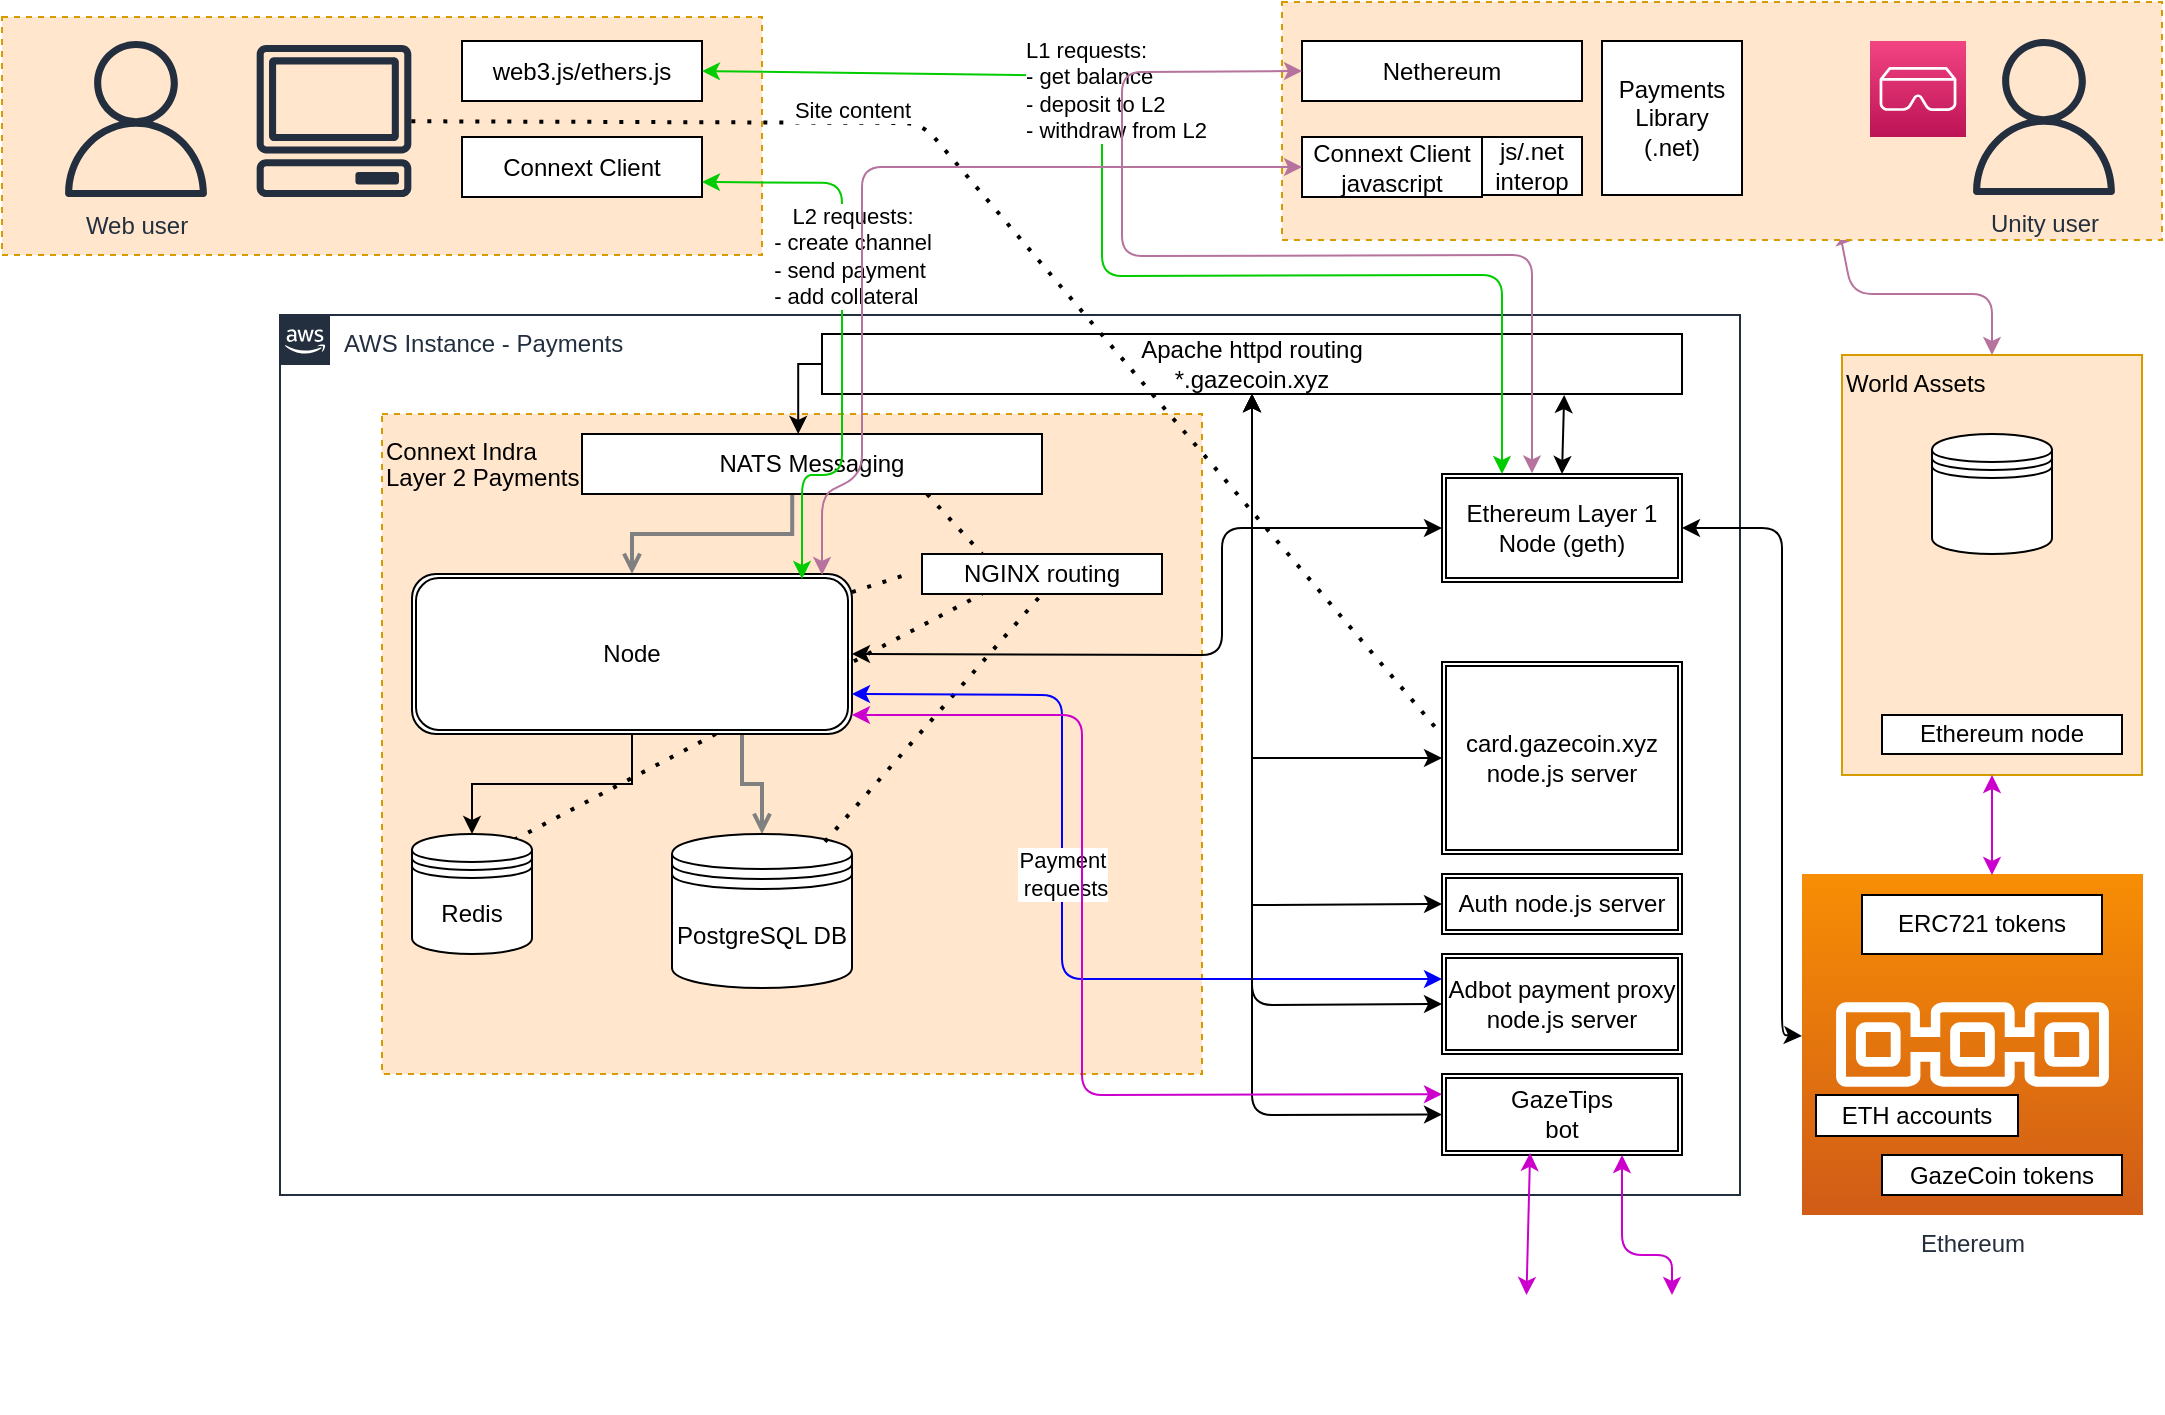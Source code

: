 <mxfile version="13.7.5" type="github">
  <diagram id="Ht1M8jgEwFfnCIfOTk4-" name="Page-1">
    <mxGraphModel dx="1388" dy="1646" grid="1" gridSize="10" guides="1" tooltips="1" connect="1" arrows="1" fold="1" page="1" pageScale="1" pageWidth="1169" pageHeight="827" math="0" shadow="0">
      <root>
        <mxCell id="0" />
        <mxCell id="1" parent="0" />
        <mxCell id="3GUSIG28P1bqkNb9e1wR-77" style="edgeStyle=orthogonalEdgeStyle;rounded=1;jumpStyle=sharp;orthogonalLoop=1;jettySize=auto;html=1;exitX=0.65;exitY=0.998;exitDx=0;exitDy=0;entryX=0.5;entryY=0;entryDx=0;entryDy=0;endArrow=classic;endFill=1;fontColor=#000000;startArrow=classicThin;startFill=1;strokeColor=#B5739D;exitPerimeter=0;" edge="1" parent="1" source="3GUSIG28P1bqkNb9e1wR-50" target="3GUSIG28P1bqkNb9e1wR-70">
          <mxGeometry relative="1" as="geometry">
            <Array as="points">
              <mxPoint x="945" y="-614" />
              <mxPoint x="1015" y="-614" />
            </Array>
          </mxGeometry>
        </mxCell>
        <mxCell id="3GUSIG28P1bqkNb9e1wR-50" value="" style="rounded=0;whiteSpace=wrap;html=1;fillColor=#ffe6cc;strokeColor=#d79b00;dashed=1;" vertex="1" parent="1">
          <mxGeometry x="660" y="-760" width="440" height="119" as="geometry" />
        </mxCell>
        <mxCell id="3GUSIG28P1bqkNb9e1wR-44" value="" style="rounded=0;whiteSpace=wrap;html=1;fillColor=#ffe6cc;strokeColor=#d79b00;dashed=1;" vertex="1" parent="1">
          <mxGeometry x="20" y="-752.5" width="380" height="119" as="geometry" />
        </mxCell>
        <mxCell id="3GUSIG28P1bqkNb9e1wR-15" value="&lt;p style=&quot;line-height: 10%&quot;&gt;Connext Indra&lt;/p&gt;&lt;p style=&quot;line-height: 10%&quot;&gt;Layer 2 Payments&lt;/p&gt;" style="rounded=0;whiteSpace=wrap;html=1;align=left;horizontal=1;verticalAlign=top;fillColor=#ffe6cc;strokeColor=#d79b00;dashed=1;" vertex="1" parent="1">
          <mxGeometry x="210" y="-554" width="410" height="330" as="geometry" />
        </mxCell>
        <mxCell id="3GUSIG28P1bqkNb9e1wR-33" value="" style="endArrow=none;dashed=1;html=1;dashPattern=1 3;strokeWidth=2;fontColor=#000000;entryX=0.25;entryY=1;entryDx=0;entryDy=0;exitX=0.85;exitY=0.05;exitDx=0;exitDy=0;exitPerimeter=0;" edge="1" parent="1" source="3GUSIG28P1bqkNb9e1wR-5" target="3GUSIG28P1bqkNb9e1wR-30">
          <mxGeometry width="50" height="50" relative="1" as="geometry">
            <mxPoint x="502.5" y="-494" as="sourcePoint" />
            <mxPoint x="530" y="-464" as="targetPoint" />
          </mxGeometry>
        </mxCell>
        <mxCell id="UEzPUAAOIrF-is8g5C7q-175" value="AWS Instance - Payments" style="points=[[0,0],[0.25,0],[0.5,0],[0.75,0],[1,0],[1,0.25],[1,0.5],[1,0.75],[1,1],[0.75,1],[0.5,1],[0.25,1],[0,1],[0,0.75],[0,0.5],[0,0.25]];outlineConnect=0;gradientColor=none;html=1;whiteSpace=wrap;fontSize=12;fontStyle=0;shape=mxgraph.aws4.group;grIcon=mxgraph.aws4.group_aws_cloud_alt;strokeColor=#232F3E;fillColor=none;verticalAlign=top;align=left;spacingLeft=30;fontColor=#232F3E;dashed=0;labelBackgroundColor=#ffffff;" parent="1" vertex="1">
          <mxGeometry x="159" y="-603.5" width="730" height="440" as="geometry" />
        </mxCell>
        <mxCell id="UEzPUAAOIrF-is8g5C7q-195" style="edgeStyle=orthogonalEdgeStyle;rounded=0;orthogonalLoop=1;jettySize=auto;html=1;startArrow=none;startFill=0;endArrow=open;endFill=0;strokeColor=#808080;strokeWidth=2;exitX=0.75;exitY=1;exitDx=0;exitDy=0;entryX=0.5;entryY=0;entryDx=0;entryDy=0;" parent="1" source="3GUSIG28P1bqkNb9e1wR-1" target="3GUSIG28P1bqkNb9e1wR-3" edge="1">
          <mxGeometry relative="1" as="geometry">
            <mxPoint x="264" y="-524.4" as="sourcePoint" />
            <mxPoint x="510" y="-526.5" as="targetPoint" />
          </mxGeometry>
        </mxCell>
        <mxCell id="UEzPUAAOIrF-is8g5C7q-198" style="edgeStyle=orthogonalEdgeStyle;rounded=0;orthogonalLoop=1;jettySize=auto;html=1;startArrow=none;startFill=0;endArrow=open;endFill=0;strokeColor=#808080;strokeWidth=2;exitX=0.457;exitY=0.967;exitDx=0;exitDy=0;entryX=0.5;entryY=0;entryDx=0;entryDy=0;exitPerimeter=0;" parent="1" source="3GUSIG28P1bqkNb9e1wR-4" target="3GUSIG28P1bqkNb9e1wR-1" edge="1">
          <mxGeometry relative="1" as="geometry">
            <Array as="points" />
            <mxPoint x="510" y="-503.5" as="sourcePoint" />
            <mxPoint x="295" y="-314" as="targetPoint" />
          </mxGeometry>
        </mxCell>
        <mxCell id="3GUSIG28P1bqkNb9e1wR-8" style="edgeStyle=orthogonalEdgeStyle;rounded=0;orthogonalLoop=1;jettySize=auto;html=1;exitX=0.5;exitY=1;exitDx=0;exitDy=0;" edge="1" parent="1" source="3GUSIG28P1bqkNb9e1wR-1" target="3GUSIG28P1bqkNb9e1wR-5">
          <mxGeometry relative="1" as="geometry" />
        </mxCell>
        <mxCell id="3GUSIG28P1bqkNb9e1wR-1" value="Node" style="shape=ext;double=1;rounded=1;whiteSpace=wrap;html=1;" vertex="1" parent="1">
          <mxGeometry x="225" y="-474" width="220" height="80" as="geometry" />
        </mxCell>
        <mxCell id="3GUSIG28P1bqkNb9e1wR-3" value="PostgreSQL DB" style="shape=datastore;whiteSpace=wrap;html=1;" vertex="1" parent="1">
          <mxGeometry x="355" y="-344" width="90" height="77" as="geometry" />
        </mxCell>
        <mxCell id="3GUSIG28P1bqkNb9e1wR-4" value="NATS Messaging" style="rounded=0;whiteSpace=wrap;html=1;" vertex="1" parent="1">
          <mxGeometry x="310" y="-544" width="230" height="30" as="geometry" />
        </mxCell>
        <mxCell id="3GUSIG28P1bqkNb9e1wR-5" value="Redis" style="shape=datastore;whiteSpace=wrap;html=1;" vertex="1" parent="1">
          <mxGeometry x="225" y="-344" width="60" height="60" as="geometry" />
        </mxCell>
        <mxCell id="3GUSIG28P1bqkNb9e1wR-14" style="edgeStyle=orthogonalEdgeStyle;rounded=0;orthogonalLoop=1;jettySize=auto;html=1;exitX=0;exitY=0.5;exitDx=0;exitDy=0;entryX=0.47;entryY=0;entryDx=0;entryDy=0;entryPerimeter=0;endArrow=classic;endFill=1;" edge="1" parent="1" source="3GUSIG28P1bqkNb9e1wR-11" target="3GUSIG28P1bqkNb9e1wR-4">
          <mxGeometry relative="1" as="geometry" />
        </mxCell>
        <mxCell id="3GUSIG28P1bqkNb9e1wR-11" value="Apache httpd routing&lt;br&gt;*.gazecoin.xyz" style="rounded=0;whiteSpace=wrap;html=1;" vertex="1" parent="1">
          <mxGeometry x="430" y="-594" width="430" height="30" as="geometry" />
        </mxCell>
        <mxCell id="3GUSIG28P1bqkNb9e1wR-16" value="Ethereum Layer 1 Node (geth)" style="shape=ext;double=1;rounded=0;whiteSpace=wrap;html=1;" vertex="1" parent="1">
          <mxGeometry x="740" y="-524" width="120" height="54" as="geometry" />
        </mxCell>
        <mxCell id="3GUSIG28P1bqkNb9e1wR-18" value="Ethereum" style="outlineConnect=0;fontColor=#232F3E;gradientColor=#F78E04;gradientDirection=north;fillColor=#D05C17;strokeColor=#ffffff;dashed=0;verticalLabelPosition=bottom;verticalAlign=top;align=center;html=1;fontSize=12;fontStyle=0;aspect=fixed;shape=mxgraph.aws4.resourceIcon;resIcon=mxgraph.aws4.blockchain;" vertex="1" parent="1">
          <mxGeometry x="920" y="-324" width="170.5" height="170.5" as="geometry" />
        </mxCell>
        <mxCell id="3GUSIG28P1bqkNb9e1wR-19" value="" style="endArrow=classic;startArrow=classic;html=1;fontColor=#000000;exitX=1;exitY=0.5;exitDx=0;exitDy=0;" edge="1" parent="1" source="3GUSIG28P1bqkNb9e1wR-16" target="3GUSIG28P1bqkNb9e1wR-18">
          <mxGeometry width="50" height="50" relative="1" as="geometry">
            <mxPoint x="500" y="-394" as="sourcePoint" />
            <mxPoint x="550" y="-444" as="targetPoint" />
            <Array as="points">
              <mxPoint x="910" y="-497" />
              <mxPoint x="910" y="-243.5" />
            </Array>
          </mxGeometry>
        </mxCell>
        <mxCell id="3GUSIG28P1bqkNb9e1wR-20" value="card.gazecoin.xyz node.js server" style="shape=ext;double=1;rounded=0;whiteSpace=wrap;html=1;fontColor=#000000;" vertex="1" parent="1">
          <mxGeometry x="740" y="-430" width="120" height="96" as="geometry" />
        </mxCell>
        <mxCell id="3GUSIG28P1bqkNb9e1wR-21" value="" style="endArrow=classic;startArrow=classic;html=1;fontColor=#000000;entryX=0.5;entryY=1;entryDx=0;entryDy=0;exitX=0;exitY=0.5;exitDx=0;exitDy=0;edgeStyle=orthogonalEdgeStyle;rounded=0;" edge="1" parent="1" source="3GUSIG28P1bqkNb9e1wR-20" target="3GUSIG28P1bqkNb9e1wR-11">
          <mxGeometry width="50" height="50" relative="1" as="geometry">
            <mxPoint x="500" y="-394" as="sourcePoint" />
            <mxPoint x="550" y="-444" as="targetPoint" />
          </mxGeometry>
        </mxCell>
        <mxCell id="3GUSIG28P1bqkNb9e1wR-24" value="" style="endArrow=classic;startArrow=classic;html=1;fontColor=#000000;entryX=0.863;entryY=1.017;entryDx=0;entryDy=0;entryPerimeter=0;exitX=0.5;exitY=0;exitDx=0;exitDy=0;" edge="1" parent="1" source="3GUSIG28P1bqkNb9e1wR-16" target="3GUSIG28P1bqkNb9e1wR-11">
          <mxGeometry width="50" height="50" relative="1" as="geometry">
            <mxPoint x="500" y="-394" as="sourcePoint" />
            <mxPoint x="550" y="-444" as="targetPoint" />
          </mxGeometry>
        </mxCell>
        <mxCell id="3GUSIG28P1bqkNb9e1wR-25" value="Auth node.js server" style="shape=ext;double=1;rounded=0;whiteSpace=wrap;html=1;fontColor=#000000;" vertex="1" parent="1">
          <mxGeometry x="740" y="-324" width="120" height="30" as="geometry" />
        </mxCell>
        <mxCell id="3GUSIG28P1bqkNb9e1wR-26" value="Adbot payment proxy&lt;br&gt;node.js server" style="shape=ext;double=1;rounded=0;whiteSpace=wrap;html=1;fontColor=#000000;" vertex="1" parent="1">
          <mxGeometry x="740" y="-284" width="120" height="50" as="geometry" />
        </mxCell>
        <mxCell id="3GUSIG28P1bqkNb9e1wR-27" value="" style="endArrow=classic;startArrow=classic;html=1;fontColor=#000000;exitX=0;exitY=0.5;exitDx=0;exitDy=0;rounded=0;entryX=0.5;entryY=1;entryDx=0;entryDy=0;" edge="1" parent="1" source="3GUSIG28P1bqkNb9e1wR-25" target="3GUSIG28P1bqkNb9e1wR-11">
          <mxGeometry width="50" height="50" relative="1" as="geometry">
            <mxPoint x="500" y="-414" as="sourcePoint" />
            <mxPoint x="720" y="-564" as="targetPoint" />
            <Array as="points">
              <mxPoint x="645" y="-308.5" />
            </Array>
          </mxGeometry>
        </mxCell>
        <mxCell id="3GUSIG28P1bqkNb9e1wR-29" value="" style="endArrow=classic;startArrow=classic;html=1;fontColor=#000000;exitX=0;exitY=0.5;exitDx=0;exitDy=0;entryX=0.5;entryY=1;entryDx=0;entryDy=0;" edge="1" parent="1" source="3GUSIG28P1bqkNb9e1wR-26" target="3GUSIG28P1bqkNb9e1wR-11">
          <mxGeometry width="50" height="50" relative="1" as="geometry">
            <mxPoint x="500" y="-414" as="sourcePoint" />
            <mxPoint x="720" y="-564" as="targetPoint" />
            <Array as="points">
              <mxPoint x="645" y="-258.5" />
            </Array>
          </mxGeometry>
        </mxCell>
        <mxCell id="3GUSIG28P1bqkNb9e1wR-30" value="NGINX routing" style="rounded=0;whiteSpace=wrap;html=1;" vertex="1" parent="1">
          <mxGeometry x="480" y="-484" width="120" height="20" as="geometry" />
        </mxCell>
        <mxCell id="3GUSIG28P1bqkNb9e1wR-31" value="" style="endArrow=none;dashed=1;html=1;dashPattern=1 3;strokeWidth=2;fontColor=#000000;entryX=0.25;entryY=0;entryDx=0;entryDy=0;exitX=0.75;exitY=1;exitDx=0;exitDy=0;" edge="1" parent="1" source="3GUSIG28P1bqkNb9e1wR-4" target="3GUSIG28P1bqkNb9e1wR-30">
          <mxGeometry width="50" height="50" relative="1" as="geometry">
            <mxPoint x="500" y="-414" as="sourcePoint" />
            <mxPoint x="550" y="-464" as="targetPoint" />
          </mxGeometry>
        </mxCell>
        <mxCell id="3GUSIG28P1bqkNb9e1wR-32" value="" style="endArrow=none;dashed=1;html=1;dashPattern=1 3;strokeWidth=2;fontColor=#000000;entryX=-0.058;entryY=0.5;entryDx=0;entryDy=0;exitX=1;exitY=0.113;exitDx=0;exitDy=0;entryPerimeter=0;exitPerimeter=0;" edge="1" parent="1" source="3GUSIG28P1bqkNb9e1wR-1" target="3GUSIG28P1bqkNb9e1wR-30">
          <mxGeometry width="50" height="50" relative="1" as="geometry">
            <mxPoint x="492.5" y="-504" as="sourcePoint" />
            <mxPoint x="520" y="-474" as="targetPoint" />
          </mxGeometry>
        </mxCell>
        <mxCell id="3GUSIG28P1bqkNb9e1wR-34" value="" style="endArrow=none;dashed=1;html=1;dashPattern=1 3;strokeWidth=2;fontColor=#000000;entryX=0.5;entryY=1;entryDx=0;entryDy=0;exitX=0.85;exitY=0.05;exitDx=0;exitDy=0;exitPerimeter=0;" edge="1" parent="1" source="3GUSIG28P1bqkNb9e1wR-3" target="3GUSIG28P1bqkNb9e1wR-30">
          <mxGeometry width="50" height="50" relative="1" as="geometry">
            <mxPoint x="512.5" y="-484" as="sourcePoint" />
            <mxPoint x="540" y="-454" as="targetPoint" />
          </mxGeometry>
        </mxCell>
        <mxCell id="3GUSIG28P1bqkNb9e1wR-35" value="" style="endArrow=classic;startArrow=classic;html=1;fontColor=#000000;exitX=1;exitY=0.5;exitDx=0;exitDy=0;entryX=0;entryY=0.5;entryDx=0;entryDy=0;" edge="1" parent="1" source="3GUSIG28P1bqkNb9e1wR-1" target="3GUSIG28P1bqkNb9e1wR-16">
          <mxGeometry width="50" height="50" relative="1" as="geometry">
            <mxPoint x="500" y="-414" as="sourcePoint" />
            <mxPoint x="550" y="-464" as="targetPoint" />
            <Array as="points">
              <mxPoint x="630" y="-433.5" />
              <mxPoint x="630" y="-497" />
            </Array>
          </mxGeometry>
        </mxCell>
        <mxCell id="3GUSIG28P1bqkNb9e1wR-38" value="" style="outlineConnect=0;fontColor=#232F3E;gradientColor=none;fillColor=#232F3E;strokeColor=none;dashed=0;verticalLabelPosition=bottom;verticalAlign=top;align=center;html=1;fontSize=12;fontStyle=0;aspect=fixed;pointerEvents=1;shape=mxgraph.aws4.client;" vertex="1" parent="1">
          <mxGeometry x="147" y="-738.5" width="78" height="76" as="geometry" />
        </mxCell>
        <mxCell id="3GUSIG28P1bqkNb9e1wR-39" value="Unity user" style="outlineConnect=0;fontColor=#232F3E;gradientColor=none;fillColor=#232F3E;strokeColor=none;dashed=0;verticalLabelPosition=bottom;verticalAlign=top;align=center;html=1;fontSize=12;fontStyle=0;aspect=fixed;pointerEvents=1;shape=mxgraph.aws4.user;" vertex="1" parent="1">
          <mxGeometry x="1002" y="-741.5" width="78" height="78" as="geometry" />
        </mxCell>
        <mxCell id="3GUSIG28P1bqkNb9e1wR-40" value="Web user" style="outlineConnect=0;fontColor=#232F3E;gradientColor=none;fillColor=#232F3E;strokeColor=none;dashed=0;verticalLabelPosition=bottom;verticalAlign=top;align=center;html=1;fontSize=12;fontStyle=0;aspect=fixed;pointerEvents=1;shape=mxgraph.aws4.user;" vertex="1" parent="1">
          <mxGeometry x="48" y="-740.5" width="78" height="78" as="geometry" />
        </mxCell>
        <mxCell id="3GUSIG28P1bqkNb9e1wR-41" value="" style="endArrow=none;dashed=1;html=1;dashPattern=1 3;strokeWidth=2;fontColor=#000000;entryX=0;entryY=0.381;entryDx=0;entryDy=0;entryPerimeter=0;" edge="1" parent="1" source="3GUSIG28P1bqkNb9e1wR-38" target="3GUSIG28P1bqkNb9e1wR-20">
          <mxGeometry width="50" height="50" relative="1" as="geometry">
            <mxPoint x="500" y="-613.5" as="sourcePoint" />
            <mxPoint x="550" y="-663.5" as="targetPoint" />
            <Array as="points">
              <mxPoint x="480" y="-699.5" />
            </Array>
          </mxGeometry>
        </mxCell>
        <mxCell id="3GUSIG28P1bqkNb9e1wR-42" value="Site content" style="edgeLabel;html=1;align=center;verticalAlign=middle;resizable=0;points=[];fontColor=#000000;" vertex="1" connectable="0" parent="3GUSIG28P1bqkNb9e1wR-41">
          <mxGeometry x="0.437" relative="1" as="geometry">
            <mxPoint x="-175.94" y="-172.28" as="offset" />
          </mxGeometry>
        </mxCell>
        <mxCell id="3GUSIG28P1bqkNb9e1wR-43" value="Connext Client" style="rounded=0;whiteSpace=wrap;html=1;fontColor=#000000;" vertex="1" parent="1">
          <mxGeometry x="250" y="-692.5" width="120" height="30" as="geometry" />
        </mxCell>
        <mxCell id="3GUSIG28P1bqkNb9e1wR-45" value="" style="endArrow=classic;startArrow=classic;html=1;fontColor=#000000;exitX=1;exitY=0.75;exitDx=0;exitDy=0;fillColor=#e1d5e7;strokeColor=#00CC00;" edge="1" parent="1" source="3GUSIG28P1bqkNb9e1wR-43">
          <mxGeometry width="50" height="50" relative="1" as="geometry">
            <mxPoint x="500" y="-403.5" as="sourcePoint" />
            <mxPoint x="420" y="-471.5" as="targetPoint" />
            <Array as="points">
              <mxPoint x="440" y="-669.5" />
              <mxPoint x="440" y="-523.5" />
              <mxPoint x="420" y="-523.5" />
              <mxPoint x="420" y="-493.5" />
              <mxPoint x="420" y="-471.5" />
            </Array>
          </mxGeometry>
        </mxCell>
        <mxCell id="3GUSIG28P1bqkNb9e1wR-46" value="L2 requests:&lt;br&gt;- create channel&lt;br&gt;&lt;div style=&quot;text-align: left&quot;&gt;- send payment&lt;/div&gt;&lt;div style=&quot;text-align: left&quot;&gt;- add collateral&lt;/div&gt;" style="edgeLabel;html=1;align=center;verticalAlign=middle;resizable=0;points=[];fontColor=#000000;" vertex="1" connectable="0" parent="3GUSIG28P1bqkNb9e1wR-45">
          <mxGeometry x="-0.109" y="1" relative="1" as="geometry">
            <mxPoint x="4" y="-22" as="offset" />
          </mxGeometry>
        </mxCell>
        <mxCell id="3GUSIG28P1bqkNb9e1wR-47" value="web3.js/ethers.js" style="rounded=0;whiteSpace=wrap;html=1;fontColor=#000000;" vertex="1" parent="1">
          <mxGeometry x="250" y="-740.5" width="120" height="30" as="geometry" />
        </mxCell>
        <mxCell id="3GUSIG28P1bqkNb9e1wR-48" value="" style="endArrow=classic;startArrow=classic;html=1;fontColor=#000000;exitX=1;exitY=0.5;exitDx=0;exitDy=0;fillColor=#e1d5e7;strokeColor=#00CC00;entryX=0.25;entryY=0;entryDx=0;entryDy=0;" edge="1" parent="1" source="3GUSIG28P1bqkNb9e1wR-47" target="3GUSIG28P1bqkNb9e1wR-16">
          <mxGeometry width="50" height="50" relative="1" as="geometry">
            <mxPoint x="380" y="-660" as="sourcePoint" />
            <mxPoint x="800" y="-723.5" as="targetPoint" />
            <Array as="points">
              <mxPoint x="570" y="-723" />
              <mxPoint x="570" y="-623" />
              <mxPoint x="770" y="-623.5" />
            </Array>
          </mxGeometry>
        </mxCell>
        <mxCell id="3GUSIG28P1bqkNb9e1wR-49" value="L1 requests:&lt;br&gt;&lt;div&gt;- get balance&lt;/div&gt;&lt;div&gt;- deposit to L2&lt;/div&gt;&lt;div&gt;- withdraw from L2&lt;/div&gt;" style="edgeLabel;html=1;align=left;verticalAlign=middle;resizable=0;points=[];fontColor=#000000;" vertex="1" connectable="0" parent="3GUSIG28P1bqkNb9e1wR-48">
          <mxGeometry x="-0.109" y="1" relative="1" as="geometry">
            <mxPoint x="-41" y="-60.54" as="offset" />
          </mxGeometry>
        </mxCell>
        <mxCell id="3GUSIG28P1bqkNb9e1wR-51" value="" style="outlineConnect=0;fontColor=#232F3E;gradientColor=#F34482;gradientDirection=north;fillColor=#BC1356;strokeColor=#ffffff;dashed=0;verticalLabelPosition=bottom;verticalAlign=top;align=center;html=1;fontSize=12;fontStyle=0;aspect=fixed;shape=mxgraph.aws4.resourceIcon;resIcon=mxgraph.aws4.ar_vr;" vertex="1" parent="1">
          <mxGeometry x="954" y="-740.5" width="48" height="48" as="geometry" />
        </mxCell>
        <mxCell id="3GUSIG28P1bqkNb9e1wR-52" value="Connext Client javascript" style="rounded=0;whiteSpace=wrap;html=1;fontColor=#000000;" vertex="1" parent="1">
          <mxGeometry x="670" y="-692.5" width="90" height="30" as="geometry" />
        </mxCell>
        <mxCell id="3GUSIG28P1bqkNb9e1wR-53" value="Nethereum" style="rounded=0;whiteSpace=wrap;html=1;fontColor=#000000;" vertex="1" parent="1">
          <mxGeometry x="670" y="-740.5" width="140" height="30" as="geometry" />
        </mxCell>
        <mxCell id="3GUSIG28P1bqkNb9e1wR-56" value="" style="endArrow=classic;startArrow=classic;html=1;fontColor=#000000;exitX=0;exitY=0.5;exitDx=0;exitDy=0;fillColor=#e1d5e7;entryX=0.375;entryY=-0.006;entryDx=0;entryDy=0;entryPerimeter=0;strokeColor=#B5739D;" edge="1" source="3GUSIG28P1bqkNb9e1wR-53" parent="1" target="3GUSIG28P1bqkNb9e1wR-16">
          <mxGeometry width="50" height="50" relative="1" as="geometry">
            <mxPoint x="638" y="-702.5" as="sourcePoint" />
            <mxPoint x="1028" y="-566.5" as="targetPoint" />
            <Array as="points">
              <mxPoint x="580" y="-725" />
              <mxPoint x="580" y="-633" />
              <mxPoint x="785" y="-633.5" />
            </Array>
          </mxGeometry>
        </mxCell>
        <mxCell id="3GUSIG28P1bqkNb9e1wR-54" value="" style="endArrow=classic;startArrow=classic;html=1;fontColor=#000000;exitX=0;exitY=0.5;exitDx=0;exitDy=0;fillColor=#e1d5e7;strokeColor=#B5739D;" edge="1" source="3GUSIG28P1bqkNb9e1wR-52" parent="1">
          <mxGeometry width="50" height="50" relative="1" as="geometry">
            <mxPoint x="758" y="-446" as="sourcePoint" />
            <mxPoint x="430" y="-473.5" as="targetPoint" />
            <Array as="points">
              <mxPoint x="450" y="-677.5" />
              <mxPoint x="450" y="-523.5" />
              <mxPoint x="430" y="-513.5" />
              <mxPoint x="430" y="-473.5" />
            </Array>
          </mxGeometry>
        </mxCell>
        <mxCell id="3GUSIG28P1bqkNb9e1wR-58" value="js/.net interop" style="rounded=0;whiteSpace=wrap;html=1;fontColor=#000000;" vertex="1" parent="1">
          <mxGeometry x="760" y="-692.5" width="50" height="29" as="geometry" />
        </mxCell>
        <mxCell id="3GUSIG28P1bqkNb9e1wR-59" value="Payments&lt;br&gt;Library (.net)" style="rounded=0;whiteSpace=wrap;html=1;fontColor=#000000;" vertex="1" parent="1">
          <mxGeometry x="820" y="-740.5" width="70" height="77" as="geometry" />
        </mxCell>
        <mxCell id="3GUSIG28P1bqkNb9e1wR-60" value="" style="endArrow=classic;startArrow=classic;html=1;fontColor=#000000;entryX=0;entryY=0.25;entryDx=0;entryDy=0;exitX=1;exitY=0.75;exitDx=0;exitDy=0;strokeColor=#0000FF;" edge="1" parent="1" source="3GUSIG28P1bqkNb9e1wR-1" target="3GUSIG28P1bqkNb9e1wR-26">
          <mxGeometry width="50" height="50" relative="1" as="geometry">
            <mxPoint x="500" y="-443.5" as="sourcePoint" />
            <mxPoint x="550" y="-493.5" as="targetPoint" />
            <Array as="points">
              <mxPoint x="550" y="-413.5" />
              <mxPoint x="550" y="-271.5" />
            </Array>
          </mxGeometry>
        </mxCell>
        <mxCell id="3GUSIG28P1bqkNb9e1wR-61" value="Payment&lt;br&gt;&amp;nbsp;requests" style="edgeLabel;html=1;align=center;verticalAlign=middle;resizable=0;points=[];fontColor=#000000;" vertex="1" connectable="0" parent="3GUSIG28P1bqkNb9e1wR-60">
          <mxGeometry x="0.03" relative="1" as="geometry">
            <mxPoint y="-30.5" as="offset" />
          </mxGeometry>
        </mxCell>
        <mxCell id="3GUSIG28P1bqkNb9e1wR-62" value="GazeTips&lt;br&gt;bot" style="shape=ext;double=1;rounded=0;whiteSpace=wrap;html=1;fontColor=#000000;" vertex="1" parent="1">
          <mxGeometry x="740" y="-224" width="120" height="40.5" as="geometry" />
        </mxCell>
        <mxCell id="3GUSIG28P1bqkNb9e1wR-63" value="" style="endArrow=classic;startArrow=classic;html=1;fontColor=#000000;entryX=0.5;entryY=1;entryDx=0;entryDy=0;exitX=0;exitY=0.5;exitDx=0;exitDy=0;" edge="1" parent="1" source="3GUSIG28P1bqkNb9e1wR-62" target="3GUSIG28P1bqkNb9e1wR-11">
          <mxGeometry width="50" height="50" relative="1" as="geometry">
            <mxPoint x="500" y="-453.5" as="sourcePoint" />
            <mxPoint x="550" y="-503.5" as="targetPoint" />
            <Array as="points">
              <mxPoint x="645" y="-203.5" />
            </Array>
          </mxGeometry>
        </mxCell>
        <mxCell id="3GUSIG28P1bqkNb9e1wR-64" value="" style="endArrow=classic;startArrow=classic;html=1;fontColor=#000000;entryX=0;entryY=0.25;entryDx=0;entryDy=0;strokeColor=#CC00CC;" edge="1" parent="1" target="3GUSIG28P1bqkNb9e1wR-62">
          <mxGeometry width="50" height="50" relative="1" as="geometry">
            <mxPoint x="445" y="-403.5" as="sourcePoint" />
            <mxPoint x="750" y="-261.5" as="targetPoint" />
            <Array as="points">
              <mxPoint x="560" y="-403.5" />
              <mxPoint x="560" y="-213.5" />
            </Array>
          </mxGeometry>
        </mxCell>
        <mxCell id="3GUSIG28P1bqkNb9e1wR-66" value="" style="shape=image;html=1;verticalAlign=top;verticalLabelPosition=bottom;labelBackgroundColor=#ffffff;imageAspect=0;aspect=fixed;image=https://cdn0.iconfinder.com/data/icons/social-flat-rounded-rects/512/telegram-128.png;fontColor=#000000;" vertex="1" parent="1">
          <mxGeometry x="830" y="-113.5" width="50" height="50" as="geometry" />
        </mxCell>
        <mxCell id="3GUSIG28P1bqkNb9e1wR-67" value="" style="shape=image;html=1;verticalAlign=top;verticalLabelPosition=bottom;labelBackgroundColor=#ffffff;imageAspect=0;aspect=fixed;image=https://cdn0.iconfinder.com/data/icons/free-social-media-set/24/discord-128.png;fontColor=#000000;" vertex="1" parent="1">
          <mxGeometry x="752" y="-113.5" width="59" height="59" as="geometry" />
        </mxCell>
        <mxCell id="3GUSIG28P1bqkNb9e1wR-68" value="" style="endArrow=classic;startArrow=classic;html=1;strokeColor=#CC00CC;fontColor=#000000;exitX=0.367;exitY=0.975;exitDx=0;exitDy=0;exitPerimeter=0;" edge="1" parent="1" source="3GUSIG28P1bqkNb9e1wR-62" target="3GUSIG28P1bqkNb9e1wR-67">
          <mxGeometry width="50" height="50" relative="1" as="geometry">
            <mxPoint x="500" y="-353.5" as="sourcePoint" />
            <mxPoint x="550" y="-403.5" as="targetPoint" />
          </mxGeometry>
        </mxCell>
        <mxCell id="3GUSIG28P1bqkNb9e1wR-69" value="" style="endArrow=classic;startArrow=classic;html=1;strokeColor=#CC00CC;fontColor=#000000;exitX=0.75;exitY=1;exitDx=0;exitDy=0;entryX=0.5;entryY=0;entryDx=0;entryDy=0;" edge="1" parent="1" source="3GUSIG28P1bqkNb9e1wR-62" target="3GUSIG28P1bqkNb9e1wR-66">
          <mxGeometry width="50" height="50" relative="1" as="geometry">
            <mxPoint x="794.04" y="-174.512" as="sourcePoint" />
            <mxPoint x="792.245" y="-103.5" as="targetPoint" />
            <Array as="points">
              <mxPoint x="830" y="-133.5" />
              <mxPoint x="855" y="-133.5" />
            </Array>
          </mxGeometry>
        </mxCell>
        <mxCell id="3GUSIG28P1bqkNb9e1wR-70" value="World Assets" style="rounded=0;whiteSpace=wrap;html=1;fillColor=#ffe6cc;strokeColor=#d79b00;align=left;horizontal=1;verticalAlign=top;" vertex="1" parent="1">
          <mxGeometry x="940" y="-583.5" width="150" height="210" as="geometry" />
        </mxCell>
        <mxCell id="3GUSIG28P1bqkNb9e1wR-71" value="" style="shape=datastore;whiteSpace=wrap;html=1;fontColor=#000000;" vertex="1" parent="1">
          <mxGeometry x="985" y="-544" width="60" height="60" as="geometry" />
        </mxCell>
        <mxCell id="3GUSIG28P1bqkNb9e1wR-72" value="ERC721 tokens" style="rounded=0;whiteSpace=wrap;html=1;fontColor=#000000;" vertex="1" parent="1">
          <mxGeometry x="950" y="-313.5" width="120" height="29.5" as="geometry" />
        </mxCell>
        <mxCell id="3GUSIG28P1bqkNb9e1wR-73" value="GazeCoin tokens" style="rounded=0;whiteSpace=wrap;html=1;fontColor=#000000;" vertex="1" parent="1">
          <mxGeometry x="960" y="-183.5" width="120" height="20" as="geometry" />
        </mxCell>
        <mxCell id="3GUSIG28P1bqkNb9e1wR-74" value="ETH accounts" style="rounded=0;whiteSpace=wrap;html=1;fontColor=#000000;" vertex="1" parent="1">
          <mxGeometry x="927" y="-213.5" width="101" height="20.5" as="geometry" />
        </mxCell>
        <mxCell id="3GUSIG28P1bqkNb9e1wR-75" value="Ethereum node" style="rounded=0;whiteSpace=wrap;html=1;fontColor=#000000;" vertex="1" parent="1">
          <mxGeometry x="960" y="-403.5" width="120" height="19.5" as="geometry" />
        </mxCell>
        <mxCell id="3GUSIG28P1bqkNb9e1wR-78" value="" style="endArrow=classic;startArrow=classic;html=1;strokeColor=#CC00CC;fontColor=#000000;entryX=0.5;entryY=1;entryDx=0;entryDy=0;" edge="1" parent="1" target="3GUSIG28P1bqkNb9e1wR-70">
          <mxGeometry width="50" height="50" relative="1" as="geometry">
            <mxPoint x="1015" y="-323.5" as="sourcePoint" />
            <mxPoint x="550" y="-473.5" as="targetPoint" />
            <Array as="points" />
          </mxGeometry>
        </mxCell>
      </root>
    </mxGraphModel>
  </diagram>
</mxfile>
